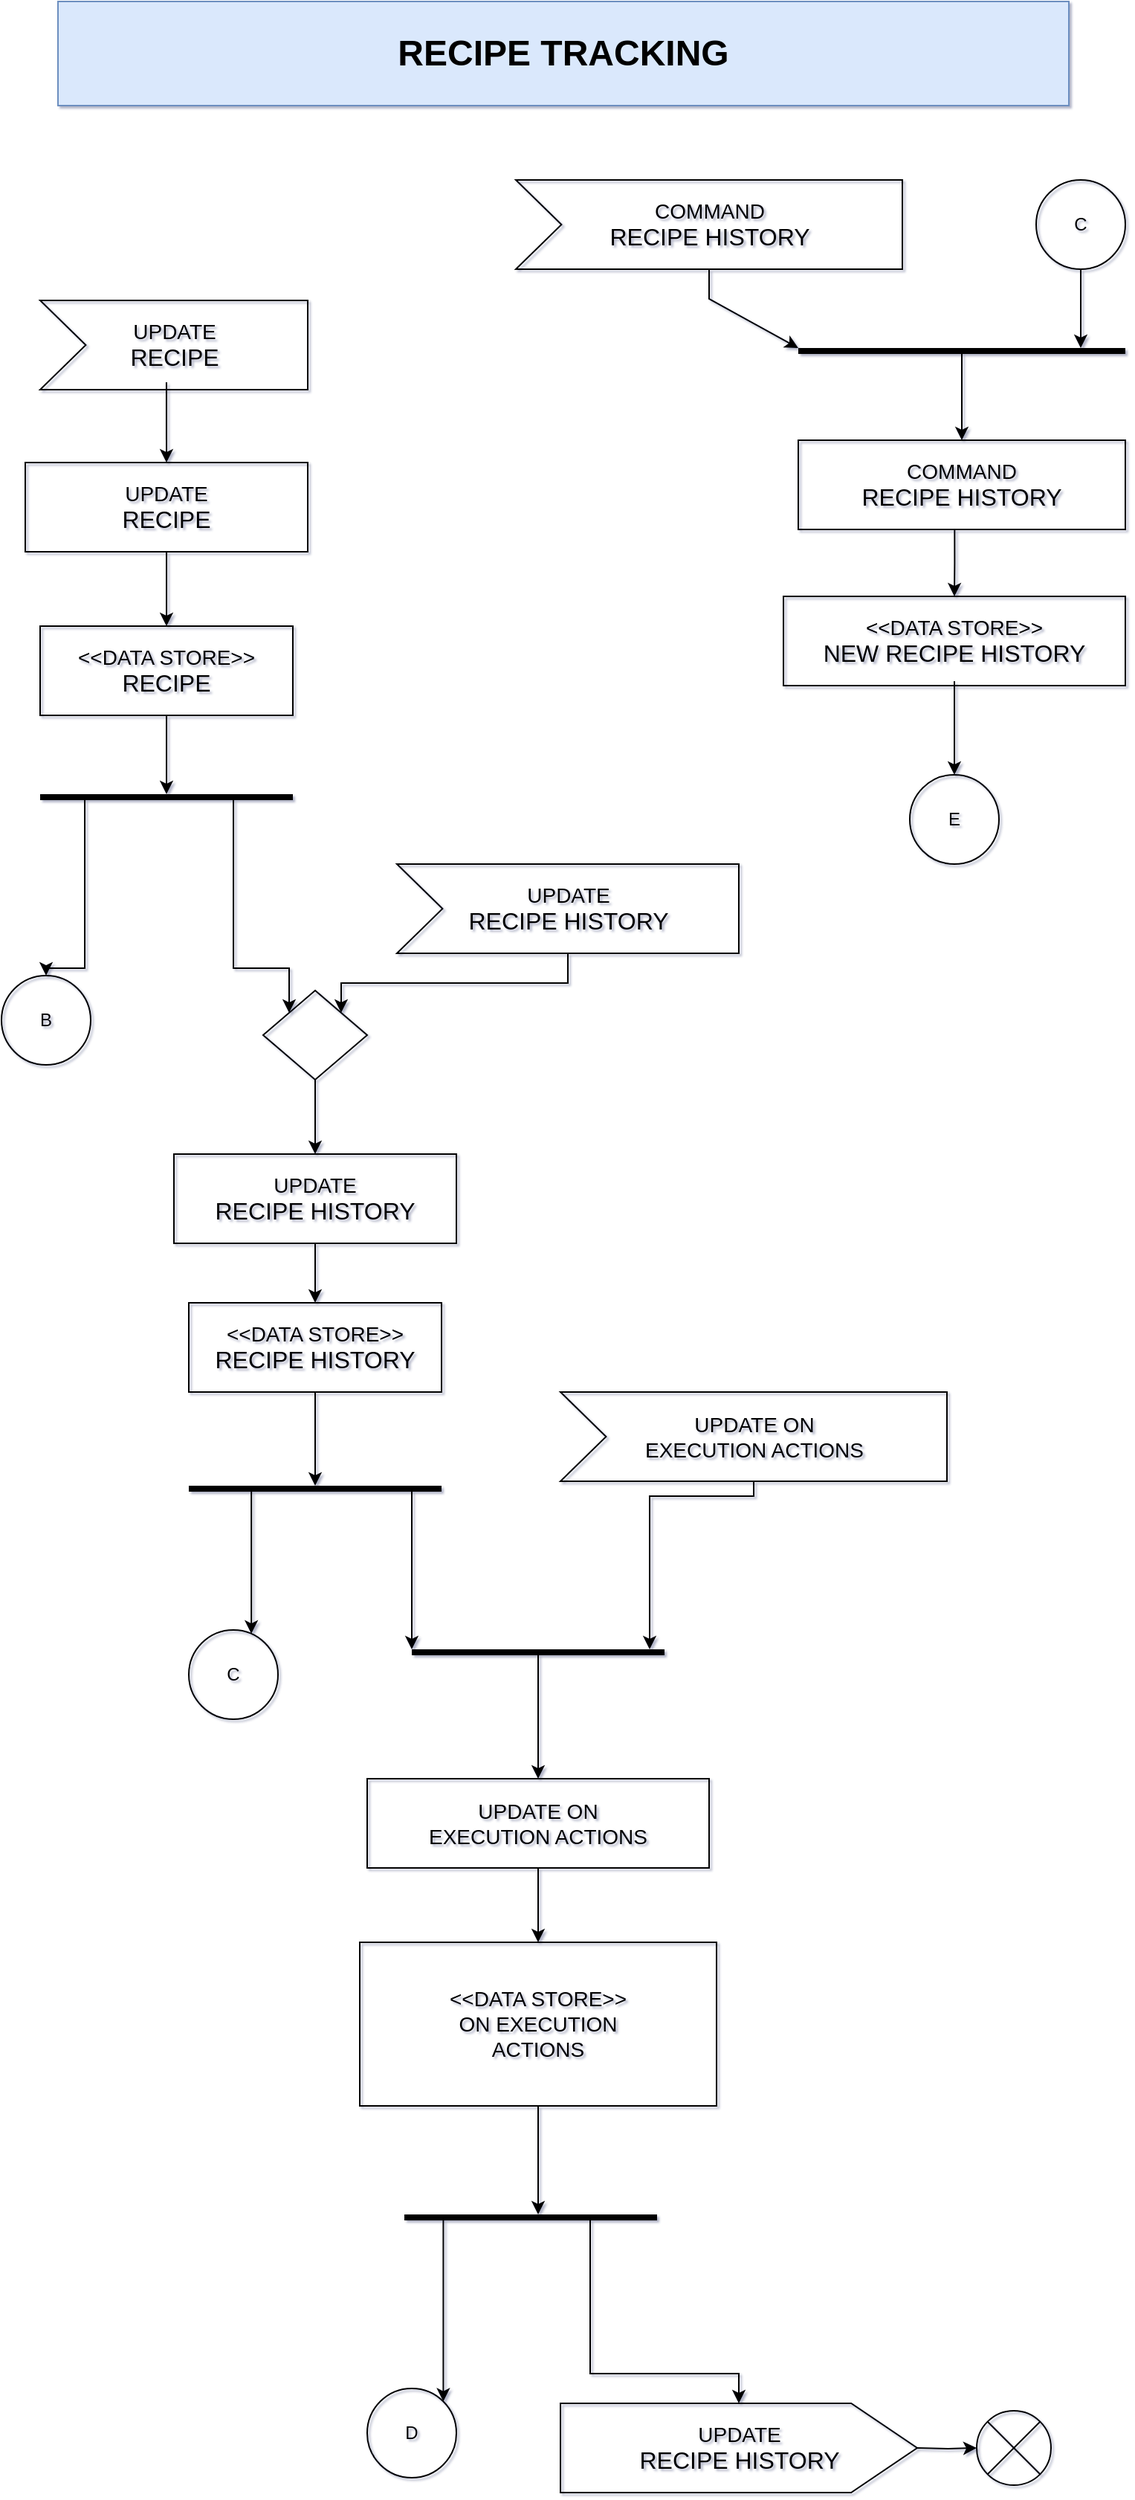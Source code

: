 <mxfile>
    <diagram id="EJc_ZQxOV-EYeJzVw6CA" name="Page-1">
        <mxGraphModel dx="1705" dy="1003" grid="1" gridSize="10" guides="1" tooltips="1" connect="1" arrows="1" fold="1" page="1" pageScale="1" pageWidth="1654" pageHeight="2336" background="#ffffff" math="0" shadow="1" adaptiveColors="auto">
            <root>
                <mxCell id="0"/>
                <mxCell id="1" parent="0"/>
                <mxCell id="2" value="&lt;font style=&quot;font-size: 24px;&quot;&gt;&lt;b&gt;RECIPE TRACKING&lt;/b&gt;&lt;/font&gt;" style="text;html=1;align=center;verticalAlign=middle;whiteSpace=wrap;rounded=0;fillColor=#dae8fc;strokeColor=#6c8ebf;" parent="1" vertex="1">
                    <mxGeometry x="225" y="40" width="680" height="70" as="geometry"/>
                </mxCell>
                <mxCell id="99" value="" style="edgeStyle=orthogonalEdgeStyle;rounded=0;orthogonalLoop=1;jettySize=auto;html=1;fillColor=none;" edge="1" parent="1" source="100">
                    <mxGeometry relative="1" as="geometry">
                        <mxPoint x="398" y="815" as="targetPoint"/>
                    </mxGeometry>
                </mxCell>
                <mxCell id="100" value="" style="rhombus;whiteSpace=wrap;html=1;fillColor=none;rounded=0;" vertex="1" parent="1">
                    <mxGeometry x="363" y="705" width="70" height="60" as="geometry"/>
                </mxCell>
                <mxCell id="101" style="edgeStyle=orthogonalEdgeStyle;rounded=0;orthogonalLoop=1;jettySize=auto;html=1;exitX=0.5;exitY=1;exitDx=0;exitDy=0;" edge="1" parent="1" source="102" target="125">
                    <mxGeometry relative="1" as="geometry">
                        <Array as="points">
                            <mxPoint x="293" y="540"/>
                            <mxPoint x="293" y="540"/>
                        </Array>
                    </mxGeometry>
                </mxCell>
                <mxCell id="102" value="&lt;span style=&quot;font-size: 14px; text-wrap-mode: nowrap;&quot;&gt;&amp;lt;&amp;lt;DATA STORE&amp;gt;&amp;gt;&lt;/span&gt;&lt;br&gt;&lt;div style=&quot;text-wrap-mode: nowrap;&quot;&gt;&lt;font size=&quot;3&quot;&gt;RECIPE&lt;/font&gt;&lt;/div&gt;" style="rounded=0;whiteSpace=wrap;html=1;fillColor=none;" vertex="1" parent="1">
                    <mxGeometry x="213" y="460" width="170" height="60" as="geometry"/>
                </mxCell>
                <mxCell id="103" style="edgeStyle=orthogonalEdgeStyle;rounded=0;orthogonalLoop=1;jettySize=auto;html=1;exitX=0.5;exitY=1;exitDx=0;exitDy=0;" edge="1" parent="1" source="104" target="128">
                    <mxGeometry relative="1" as="geometry">
                        <Array as="points">
                            <mxPoint x="398" y="995"/>
                            <mxPoint x="398" y="995"/>
                        </Array>
                    </mxGeometry>
                </mxCell>
                <mxCell id="104" value="&lt;span style=&quot;font-size: 14px; text-wrap-mode: nowrap;&quot;&gt;&amp;lt;&amp;lt;DATA STORE&amp;gt;&amp;gt;&lt;/span&gt;&lt;br&gt;&lt;div style=&quot;text-wrap-mode: nowrap;&quot;&gt;&lt;font size=&quot;3&quot;&gt;RECIPE HISTORY&lt;/font&gt;&lt;/div&gt;" style="rounded=0;whiteSpace=wrap;html=1;fillColor=none;" vertex="1" parent="1">
                    <mxGeometry x="313" y="915" width="170" height="60" as="geometry"/>
                </mxCell>
                <mxCell id="105" value="" style="edgeStyle=orthogonalEdgeStyle;rounded=0;orthogonalLoop=1;jettySize=auto;html=1;fillColor=none;exitX=0.5;exitY=0.95;exitDx=0;exitDy=0;exitPerimeter=0;" edge="1" parent="1" source="106" target="118">
                    <mxGeometry relative="1" as="geometry"/>
                </mxCell>
                <mxCell id="106" value="&lt;span style=&quot;font-size: 14px; text-wrap-mode: nowrap;&quot;&gt;&amp;lt;&amp;lt;DATA STORE&amp;gt;&amp;gt;&lt;/span&gt;&lt;br style=&quot;text-wrap-mode: nowrap;&quot;&gt;&lt;div style=&quot;text-wrap-mode: nowrap;&quot;&gt;&lt;font size=&quot;3&quot;&gt;NEW RECIPE HISTORY&lt;/font&gt;&lt;/div&gt;" style="rounded=0;whiteSpace=wrap;html=1;fillColor=none;" vertex="1" parent="1">
                    <mxGeometry x="713" y="440" width="230" height="60" as="geometry"/>
                </mxCell>
                <mxCell id="107" value="" style="edgeStyle=orthogonalEdgeStyle;rounded=0;orthogonalLoop=1;jettySize=auto;html=1;" edge="1" parent="1" source="108" target="133">
                    <mxGeometry relative="1" as="geometry">
                        <Array as="points">
                            <mxPoint x="543" y="1485"/>
                            <mxPoint x="543" y="1485"/>
                        </Array>
                    </mxGeometry>
                </mxCell>
                <mxCell id="108" value="&lt;div&gt;&lt;font style=&quot;text-wrap-mode: nowrap; font-size: 14px;&quot;&gt;&amp;lt;&amp;lt;DATA STORE&amp;gt;&amp;gt;&lt;/font&gt;&lt;/div&gt;&lt;font style=&quot;text-wrap-mode: nowrap; font-size: 14px;&quot;&gt;ON&amp;nbsp;&lt;/font&gt;&lt;span style=&quot;font-size: 14px; text-wrap-mode: nowrap; background-color: transparent; color: light-dark(rgb(0, 0, 0), rgb(255, 255, 255));&quot;&gt;EXECUTION&lt;/span&gt;&lt;div style=&quot;text-wrap-mode: nowrap;&quot;&gt;&lt;span style=&quot;font-size: 14px; background-color: transparent; color: light-dark(rgb(0, 0, 0), rgb(255, 255, 255));&quot;&gt;ACTIONS&lt;/span&gt;&lt;/div&gt;" style="rounded=0;whiteSpace=wrap;html=1;fillColor=none;" vertex="1" parent="1">
                    <mxGeometry x="428" y="1345" width="240" height="110" as="geometry"/>
                </mxCell>
                <mxCell id="109" value="" style="edgeStyle=orthogonalEdgeStyle;rounded=0;orthogonalLoop=1;jettySize=auto;html=1;fillColor=none;" edge="1" parent="1" source="110" target="102">
                    <mxGeometry relative="1" as="geometry"/>
                </mxCell>
                <mxCell id="110" value="&lt;font style=&quot;text-wrap-mode: nowrap; font-size: 14px;&quot;&gt;UPDATE&lt;/font&gt;&lt;div style=&quot;text-wrap-mode: nowrap;&quot;&gt;&lt;font size=&quot;3&quot;&gt;RECIPE&lt;/font&gt;&lt;/div&gt;" style="rounded=0;whiteSpace=wrap;html=1;fillColor=none;" vertex="1" parent="1">
                    <mxGeometry x="203" y="350" width="190" height="60" as="geometry"/>
                </mxCell>
                <mxCell id="111" value="" style="edgeStyle=orthogonalEdgeStyle;rounded=0;orthogonalLoop=1;jettySize=auto;html=1;fillColor=none;" edge="1" parent="1" source="112" target="104">
                    <mxGeometry relative="1" as="geometry"/>
                </mxCell>
                <mxCell id="112" value="&lt;font style=&quot;text-wrap-mode: nowrap; font-size: 14px;&quot;&gt;UPDATE&lt;/font&gt;&lt;div style=&quot;text-wrap-mode: nowrap;&quot;&gt;&lt;font size=&quot;3&quot;&gt;RECIPE HISTORY&lt;/font&gt;&lt;/div&gt;" style="rounded=0;whiteSpace=wrap;html=1;fillColor=none;" vertex="1" parent="1">
                    <mxGeometry x="303" y="815" width="190" height="60" as="geometry"/>
                </mxCell>
                <mxCell id="113" value="" style="edgeStyle=orthogonalEdgeStyle;rounded=0;orthogonalLoop=1;jettySize=auto;html=1;exitX=0.478;exitY=1;exitDx=0;exitDy=0;exitPerimeter=0;fillColor=none;" edge="1" parent="1" source="114" target="106">
                    <mxGeometry relative="1" as="geometry"/>
                </mxCell>
                <mxCell id="114" value="&lt;span style=&quot;text-wrap-mode: nowrap; font-size: 14px;&quot;&gt;COMMAND&lt;/span&gt;&lt;br style=&quot;text-wrap-mode: nowrap;&quot;&gt;&lt;div style=&quot;text-wrap-mode: nowrap;&quot;&gt;&lt;font size=&quot;3&quot;&gt;RECIPE HISTORY&lt;/font&gt;&lt;/div&gt;" style="rounded=0;whiteSpace=wrap;html=1;fillColor=none;" vertex="1" parent="1">
                    <mxGeometry x="723" y="335" width="220" height="60" as="geometry"/>
                </mxCell>
                <mxCell id="115" value="" style="edgeStyle=orthogonalEdgeStyle;rounded=0;orthogonalLoop=1;jettySize=auto;html=1;fillColor=none;" edge="1" parent="1" source="116">
                    <mxGeometry relative="1" as="geometry">
                        <mxPoint x="548" y="1345" as="targetPoint"/>
                    </mxGeometry>
                </mxCell>
                <mxCell id="116" value="&lt;font style=&quot;text-wrap-mode: nowrap; font-size: 14px;&quot;&gt;UPDATE ON&lt;/font&gt;&lt;div style=&quot;text-wrap-mode: nowrap;&quot;&gt;&lt;font style=&quot;font-size: 14px;&quot;&gt;EXECUTION ACTIONS&lt;/font&gt;&lt;/div&gt;" style="rounded=0;whiteSpace=wrap;html=1;fillColor=none;" vertex="1" parent="1">
                    <mxGeometry x="433" y="1235" width="230" height="60" as="geometry"/>
                </mxCell>
                <mxCell id="117" value="B" style="ellipse;whiteSpace=wrap;html=1;aspect=fixed;fillColor=none;rounded=0;" vertex="1" parent="1">
                    <mxGeometry x="187" y="695" width="60" height="60" as="geometry"/>
                </mxCell>
                <mxCell id="118" value="E" style="ellipse;whiteSpace=wrap;html=1;aspect=fixed;fillColor=none;rounded=0;" vertex="1" parent="1">
                    <mxGeometry x="798" y="560" width="60" height="60" as="geometry"/>
                </mxCell>
                <mxCell id="119" value="C" style="ellipse;whiteSpace=wrap;html=1;aspect=fixed;fillColor=none;rounded=0;" vertex="1" parent="1">
                    <mxGeometry x="313" y="1135" width="60" height="60" as="geometry"/>
                </mxCell>
                <mxCell id="120" style="edgeStyle=orthogonalEdgeStyle;rounded=0;orthogonalLoop=1;jettySize=auto;html=1;exitX=0.5;exitY=1;exitDx=0;exitDy=0;" edge="1" parent="1" source="121" target="135">
                    <mxGeometry relative="1" as="geometry">
                        <Array as="points">
                            <mxPoint x="893" y="240"/>
                            <mxPoint x="893" y="240"/>
                        </Array>
                    </mxGeometry>
                </mxCell>
                <mxCell id="121" value="C" style="ellipse;whiteSpace=wrap;html=1;aspect=fixed;fillColor=none;rounded=0;" vertex="1" parent="1">
                    <mxGeometry x="883" y="160" width="60" height="60" as="geometry"/>
                </mxCell>
                <mxCell id="122" value="D" style="ellipse;whiteSpace=wrap;html=1;aspect=fixed;fillColor=none;rounded=0;" vertex="1" parent="1">
                    <mxGeometry x="433" y="1645" width="60" height="60" as="geometry"/>
                </mxCell>
                <mxCell id="123" value="" style="edgeStyle=orthogonalEdgeStyle;rounded=0;orthogonalLoop=1;jettySize=auto;html=1;entryX=0;entryY=0;entryDx=0;entryDy=0;" edge="1" parent="1" source="125" target="100">
                    <mxGeometry relative="1" as="geometry">
                        <Array as="points">
                            <mxPoint x="343" y="690"/>
                            <mxPoint x="381" y="690"/>
                        </Array>
                    </mxGeometry>
                </mxCell>
                <mxCell id="124" value="" style="edgeStyle=orthogonalEdgeStyle;rounded=0;orthogonalLoop=1;jettySize=auto;html=1;" edge="1" parent="1" source="125" target="117">
                    <mxGeometry relative="1" as="geometry">
                        <Array as="points">
                            <mxPoint x="243" y="690"/>
                            <mxPoint x="217" y="690"/>
                        </Array>
                    </mxGeometry>
                </mxCell>
                <mxCell id="125" value="" style="line;strokeWidth=4;html=1;perimeter=backbonePerimeter;points=[];outlineConnect=0;fillColor=none;rounded=0;" vertex="1" parent="1">
                    <mxGeometry x="213" y="480" width="170" height="190" as="geometry"/>
                </mxCell>
                <mxCell id="126" value="" style="edgeStyle=orthogonalEdgeStyle;rounded=0;orthogonalLoop=1;jettySize=auto;html=1;" edge="1" parent="1" source="128" target="119">
                    <mxGeometry relative="1" as="geometry">
                        <Array as="points">
                            <mxPoint x="363" y="1160"/>
                            <mxPoint x="373" y="1160"/>
                        </Array>
                    </mxGeometry>
                </mxCell>
                <mxCell id="127" value="" style="edgeStyle=orthogonalEdgeStyle;rounded=0;orthogonalLoop=1;jettySize=auto;html=1;" edge="1" parent="1" source="128" target="130">
                    <mxGeometry relative="1" as="geometry">
                        <Array as="points">
                            <mxPoint x="463" y="1085"/>
                            <mxPoint x="463" y="1085"/>
                        </Array>
                    </mxGeometry>
                </mxCell>
                <mxCell id="128" value="" style="line;strokeWidth=4;html=1;perimeter=backbonePerimeter;points=[];outlineConnect=0;fillColor=none;rounded=0;" vertex="1" parent="1">
                    <mxGeometry x="313" y="945" width="170" height="190" as="geometry"/>
                </mxCell>
                <mxCell id="129" value="" style="edgeStyle=orthogonalEdgeStyle;rounded=0;orthogonalLoop=1;jettySize=auto;html=1;" edge="1" parent="1" source="130" target="116">
                    <mxGeometry relative="1" as="geometry">
                        <Array as="points">
                            <mxPoint x="548" y="1195"/>
                            <mxPoint x="548" y="1195"/>
                        </Array>
                    </mxGeometry>
                </mxCell>
                <mxCell id="130" value="" style="line;strokeWidth=4;html=1;perimeter=backbonePerimeter;points=[];outlineConnect=0;fillColor=none;rounded=0;" vertex="1" parent="1">
                    <mxGeometry x="463" y="1055" width="170" height="190" as="geometry"/>
                </mxCell>
                <mxCell id="131" value="" style="edgeStyle=orthogonalEdgeStyle;rounded=0;orthogonalLoop=1;jettySize=auto;html=1;" edge="1" parent="1" source="133">
                    <mxGeometry relative="1" as="geometry">
                        <mxPoint x="683" y="1655" as="targetPoint"/>
                        <Array as="points">
                            <mxPoint x="583" y="1635"/>
                            <mxPoint x="683" y="1635"/>
                        </Array>
                    </mxGeometry>
                </mxCell>
                <mxCell id="132" value="" style="edgeStyle=orthogonalEdgeStyle;rounded=0;orthogonalLoop=1;jettySize=auto;html=1;entryX=1;entryY=0;entryDx=0;entryDy=0;" edge="1" parent="1" source="133" target="122">
                    <mxGeometry relative="1" as="geometry">
                        <Array as="points">
                            <mxPoint x="513" y="1625"/>
                            <mxPoint x="513" y="1625"/>
                        </Array>
                    </mxGeometry>
                </mxCell>
                <mxCell id="133" value="" style="line;strokeWidth=4;html=1;perimeter=backbonePerimeter;points=[];outlineConnect=0;fillColor=none;rounded=0;" vertex="1" parent="1">
                    <mxGeometry x="458" y="1435" width="170" height="190" as="geometry"/>
                </mxCell>
                <mxCell id="134" value="" style="edgeStyle=orthogonalEdgeStyle;rounded=0;orthogonalLoop=1;jettySize=auto;html=1;" edge="1" parent="1" source="135" target="114">
                    <mxGeometry relative="1" as="geometry">
                        <Array as="points">
                            <mxPoint x="833" y="300"/>
                            <mxPoint x="833" y="300"/>
                        </Array>
                    </mxGeometry>
                </mxCell>
                <mxCell id="135" value="" style="line;strokeWidth=4;html=1;perimeter=backbonePerimeter;points=[];outlineConnect=0;fillColor=none;rounded=0;" vertex="1" parent="1">
                    <mxGeometry x="723" y="180" width="220" height="190" as="geometry"/>
                </mxCell>
                <mxCell id="136" value="" style="shape=sumEllipse;perimeter=ellipsePerimeter;whiteSpace=wrap;html=1;backgroundOutline=1;fillColor=none;rounded=0;" vertex="1" parent="1">
                    <mxGeometry x="843" y="1660" width="50" height="50" as="geometry"/>
                </mxCell>
                <mxCell id="137" value="" style="edgeStyle=orthogonalEdgeStyle;rounded=0;orthogonalLoop=1;jettySize=auto;html=1;" edge="1" parent="1" target="136">
                    <mxGeometry relative="1" as="geometry">
                        <mxPoint x="803" y="1685" as="sourcePoint"/>
                    </mxGeometry>
                </mxCell>
                <mxCell id="138" style="edgeStyle=orthogonalEdgeStyle;rounded=0;orthogonalLoop=1;jettySize=auto;html=1;exitX=0;exitY=0;exitDx=130;exitDy=60.0;exitPerimeter=0;" edge="1" parent="1" source="139" target="130">
                    <mxGeometry relative="1" as="geometry">
                        <Array as="points">
                            <mxPoint x="693" y="1045"/>
                            <mxPoint x="623" y="1045"/>
                        </Array>
                    </mxGeometry>
                </mxCell>
                <mxCell id="139" value="&lt;font style=&quot;font-size: 14px;&quot;&gt;UPDATE ON&lt;/font&gt;&lt;div&gt;&lt;font style=&quot;font-size: 14px;&quot;&gt;EXECUTION ACTIONS&lt;/font&gt;&lt;/div&gt;" style="html=1;shadow=0;dashed=0;align=center;verticalAlign=middle;shape=mxgraph.arrows2.arrow;dy=0;dx=0;notch=30.71;fillColor=none;rounded=0;" vertex="1" parent="1">
                    <mxGeometry x="563" y="975" width="260" height="60" as="geometry"/>
                </mxCell>
                <mxCell id="140" style="edgeStyle=orthogonalEdgeStyle;rounded=0;orthogonalLoop=1;jettySize=auto;html=1;entryX=1;entryY=0;entryDx=0;entryDy=0;" edge="1" parent="1" source="141" target="100">
                    <mxGeometry relative="1" as="geometry">
                        <Array as="points">
                            <mxPoint x="568" y="700"/>
                            <mxPoint x="416" y="700"/>
                        </Array>
                    </mxGeometry>
                </mxCell>
                <mxCell id="141" value="&lt;font style=&quot;font-size: 14px;&quot;&gt;UPDATE&lt;/font&gt;&lt;div&gt;&lt;font size=&quot;3&quot;&gt;RECIPE HISTORY&lt;/font&gt;&lt;/div&gt;" style="html=1;shadow=0;dashed=0;align=center;verticalAlign=middle;shape=mxgraph.arrows2.arrow;dy=0;dx=0;notch=30.71;fillColor=none;rounded=0;" vertex="1" parent="1">
                    <mxGeometry x="453" y="620" width="230" height="60" as="geometry"/>
                </mxCell>
                <mxCell id="142" style="edgeStyle=orthogonalEdgeStyle;rounded=0;orthogonalLoop=1;jettySize=auto;html=1;entryX=0.5;entryY=0;entryDx=0;entryDy=0;exitX=0.472;exitY=0.917;exitDx=0;exitDy=0;exitPerimeter=0;" edge="1" parent="1" source="143" target="110">
                    <mxGeometry relative="1" as="geometry">
                        <mxPoint x="293" y="305" as="sourcePoint"/>
                    </mxGeometry>
                </mxCell>
                <mxCell id="143" value="&lt;font style=&quot;font-size: 14px;&quot;&gt;UPDATE&lt;/font&gt;&lt;div&gt;&lt;font size=&quot;3&quot;&gt;RECIPE&lt;/font&gt;&lt;/div&gt;" style="html=1;shadow=0;dashed=0;align=center;verticalAlign=middle;shape=mxgraph.arrows2.arrow;dy=0;dx=0;notch=30.71;fillColor=none;rounded=0;" vertex="1" parent="1">
                    <mxGeometry x="213" y="241" width="180" height="60" as="geometry"/>
                </mxCell>
                <mxCell id="144" style="edgeStyle=orthogonalEdgeStyle;rounded=0;orthogonalLoop=1;jettySize=auto;html=1;exitX=0;exitY=0;exitDx=130;exitDy=60.0;exitPerimeter=0;" edge="1" parent="1" source="145" target="135">
                    <mxGeometry relative="1" as="geometry">
                        <Array as="points">
                            <mxPoint x="663" y="240"/>
                        </Array>
                    </mxGeometry>
                </mxCell>
                <mxCell id="145" value="&lt;span style=&quot;font-size: 14px;&quot;&gt;COMMAND&lt;/span&gt;&lt;br&gt;&lt;div&gt;&lt;font size=&quot;3&quot;&gt;RECIPE HISTORY&lt;/font&gt;&lt;/div&gt;" style="html=1;shadow=0;dashed=0;align=center;verticalAlign=middle;shape=mxgraph.arrows2.arrow;dy=0;dx=0;notch=30.71;fillColor=none;rounded=0;" vertex="1" parent="1">
                    <mxGeometry x="533" y="160" width="260" height="60" as="geometry"/>
                </mxCell>
                <mxCell id="146" value="&lt;font style=&quot;font-size: 14px;&quot;&gt;UPDATE&lt;/font&gt;&lt;div&gt;&lt;font size=&quot;3&quot;&gt;RECIPE HISTORY&lt;/font&gt;&lt;/div&gt;" style="html=1;shadow=0;dashed=0;align=center;verticalAlign=middle;shape=mxgraph.arrows2.arrow;dy=0;dx=44.43;notch=0;fillColor=none;rounded=0;" vertex="1" parent="1">
                    <mxGeometry x="563" y="1655" width="240" height="60" as="geometry"/>
                </mxCell>
            </root>
        </mxGraphModel>
    </diagram>
    <diagram id="WqeF74VfAlt6YAIXPpJA" name="Page-2">
        <mxGraphModel dx="1176" dy="692" grid="1" gridSize="10" guides="1" tooltips="1" connect="1" arrows="1" fold="1" page="1" pageScale="1" pageWidth="1654" pageHeight="2336" math="0" shadow="0">
            <root>
                <mxCell id="0"/>
                <mxCell id="1" parent="0"/>
                <mxCell id="5LUOxO8Yqhr75Qo2ohzF-1" value="&lt;font style=&quot;font-size: 24px;&quot;&gt;&lt;b&gt;RECIPE TRACKING&lt;/b&gt;&lt;/font&gt;" style="text;html=1;align=center;verticalAlign=middle;whiteSpace=wrap;rounded=0;fillColor=#dae8fc;strokeColor=#6c8ebf;" vertex="1" parent="1">
                    <mxGeometry x="487" y="50" width="680" height="70" as="geometry"/>
                </mxCell>
                <mxCell id="UsvZzRasxax40uqtQAqn-1" value="" style="ellipse;fillColor=strokeColor;html=1;" vertex="1" parent="1">
                    <mxGeometry x="612" y="200" width="30" height="30" as="geometry"/>
                </mxCell>
                <mxCell id="UsvZzRasxax40uqtQAqn-2" value="" style="html=1;verticalAlign=bottom;labelBackgroundColor=none;endArrow=block;endFill=1;endSize=6;align=left;exitX=0.5;exitY=1;exitDx=0;exitDy=0;entryX=0.5;entryY=0;entryDx=0;entryDy=0;" edge="1" parent="1" source="UsvZzRasxax40uqtQAqn-1">
                    <mxGeometry x="-1" relative="1" as="geometry">
                        <mxPoint x="632" y="-130" as="sourcePoint"/>
                        <mxPoint x="627" y="270" as="targetPoint"/>
                    </mxGeometry>
                </mxCell>
                <mxCell id="4X0zjWEexEtLYLQdlOIt-1" value="&lt;span style=&quot;text-wrap-mode: nowrap; font-size: 14px;&quot;&gt;Command&lt;/span&gt;&lt;br style=&quot;text-wrap-mode: nowrap;&quot;&gt;&lt;div style=&quot;text-wrap-mode: nowrap;&quot;&gt;&lt;font size=&quot;3&quot;&gt;Get Recipe by user&lt;/font&gt;&lt;/div&gt;" style="rounded=1;whiteSpace=wrap;html=1;fillColor=#f8cecc;strokeColor=#b85450;" vertex="1" parent="1">
                    <mxGeometry x="517" y="270" width="220" height="60" as="geometry"/>
                </mxCell>
                <mxCell id="L7ZG_LAuSVnrmDlZ3mBA-1" value="&amp;lt;&amp;lt;data store&amp;gt;&amp;gt;&lt;br&gt;&lt;br&gt;Recipe:text" style="html=1;align=center;verticalAlign=middle;dashed=0;whiteSpace=wrap;fillColor=#fff2cc;strokeColor=#d6b656;" vertex="1" parent="1">
                    <mxGeometry x="560" y="380" width="135" height="60" as="geometry"/>
                </mxCell>
                <mxCell id="L7ZG_LAuSVnrmDlZ3mBA-2" value="" style="html=1;verticalAlign=bottom;labelBackgroundColor=none;endArrow=block;endFill=1;endSize=6;align=left;exitX=0.5;exitY=1;exitDx=0;exitDy=0;entryX=0.5;entryY=0;entryDx=0;entryDy=0;" edge="1" parent="1" source="4X0zjWEexEtLYLQdlOIt-1" target="L7ZG_LAuSVnrmDlZ3mBA-1">
                    <mxGeometry x="-1" relative="1" as="geometry">
                        <mxPoint x="590" y="340" as="sourcePoint"/>
                        <mxPoint x="590" y="370" as="targetPoint"/>
                    </mxGeometry>
                </mxCell>
                <mxCell id="L7ZG_LAuSVnrmDlZ3mBA-3" value="" style="html=1;points=[];perimeter=orthogonalPerimeter;rotation=90;fillColor=#000000;" vertex="1" parent="1">
                    <mxGeometry x="625" y="440" width="5" height="170" as="geometry"/>
                </mxCell>
                <mxCell id="Th52JmxbzkE61dXZPVAA-3" value="" style="html=1;verticalAlign=bottom;labelBackgroundColor=none;endArrow=block;endFill=1;endSize=6;align=left;exitX=0.5;exitY=1;exitDx=0;exitDy=0;" edge="1" parent="1" source="L7ZG_LAuSVnrmDlZ3mBA-1">
                    <mxGeometry x="-1" relative="1" as="geometry">
                        <mxPoint x="642" y="450" as="sourcePoint"/>
                        <mxPoint x="628" y="520" as="targetPoint"/>
                    </mxGeometry>
                </mxCell>
                <mxCell id="4wIWuwl03y7yujNK29dD-1" value="" style="edgeStyle=orthogonalEdgeStyle;rounded=0;orthogonalLoop=1;jettySize=auto;html=1;exitX=1.302;exitY=0.855;exitDx=0;exitDy=0;exitPerimeter=0;entryX=1.003;entryY=0.442;entryDx=0;entryDy=0;entryPerimeter=0;" edge="1" parent="1" source="L7ZG_LAuSVnrmDlZ3mBA-3" target="I4lPiZadAsvZpwIe8SXw-1">
                    <mxGeometry relative="1" as="geometry">
                        <Array as="points">
                            <mxPoint x="567" y="657"/>
                            <mxPoint x="510" y="657"/>
                        </Array>
                        <mxPoint x="566" y="550" as="sourcePoint"/>
                        <mxPoint x="520" y="664" as="targetPoint"/>
                    </mxGeometry>
                </mxCell>
                <mxCell id="I4lPiZadAsvZpwIe8SXw-1" value="B" style="ellipse;whiteSpace=wrap;html=1;aspect=fixed;fillColor=#ffe6cc;rounded=0;strokeColor=#d79b00;" vertex="1" parent="1">
                    <mxGeometry x="450" y="630" width="60" height="60" as="geometry"/>
                </mxCell>
                <mxCell id="rwbl7KxP4CWPdGbK-Yaz-1" value="" style="rhombus;whiteSpace=wrap;html=1;fillColor=#f8cecc;rounded=0;strokeColor=#b85450;" vertex="1" parent="1">
                    <mxGeometry x="760" y="630" width="70" height="60" as="geometry"/>
                </mxCell>
                <mxCell id="sYYpWAX7rY2kHyuxgI6e-1" value="" style="edgeStyle=orthogonalEdgeStyle;rounded=0;orthogonalLoop=1;jettySize=auto;html=1;entryX=0;entryY=0;entryDx=0;entryDy=0;" edge="1" parent="1" target="rwbl7KxP4CWPdGbK-Yaz-1">
                    <mxGeometry relative="1" as="geometry">
                        <Array as="points">
                            <mxPoint x="672" y="630"/>
                            <mxPoint x="778" y="630"/>
                        </Array>
                        <mxPoint x="672" y="530" as="sourcePoint"/>
                        <mxPoint x="710" y="674" as="targetPoint"/>
                    </mxGeometry>
                </mxCell>
                <mxCell id="gB9eCKBJBm7TmjvlQ3zs-1" value="&lt;font style=&quot;font-size: 14px;&quot;&gt;Update&lt;/font&gt;&lt;div&gt;&lt;font size=&quot;3&quot;&gt;Recipe history&lt;/font&gt;&lt;/div&gt;" style="html=1;shadow=0;dashed=0;align=center;verticalAlign=middle;shape=mxgraph.arrows2.arrow;dy=0;dx=0;notch=30.71;fillColor=#d5e8d4;rounded=0;strokeColor=#82b366;" vertex="1" parent="1">
                    <mxGeometry x="830" y="550" width="230" height="60" as="geometry"/>
                </mxCell>
                <mxCell id="ecXhwHffzLHFob8Il6vv-1" style="edgeStyle=orthogonalEdgeStyle;rounded=0;orthogonalLoop=1;jettySize=auto;html=1;entryX=1;entryY=0;entryDx=0;entryDy=0;exitX=0;exitY=0;exitDx=115;exitDy=60;exitPerimeter=0;" edge="1" parent="1" source="gB9eCKBJBm7TmjvlQ3zs-1" target="rwbl7KxP4CWPdGbK-Yaz-1">
                    <mxGeometry relative="1" as="geometry">
                        <Array as="points">
                            <mxPoint x="945" y="630"/>
                            <mxPoint x="813" y="630"/>
                            <mxPoint x="813" y="645"/>
                        </Array>
                        <mxPoint x="932" y="650" as="sourcePoint"/>
                        <mxPoint x="780" y="690" as="targetPoint"/>
                    </mxGeometry>
                </mxCell>
                <mxCell id="gfwHRwG1T6jOgHyEGnTI-1" value="&lt;font style=&quot;text-wrap-mode: nowrap; font-size: 14px;&quot;&gt;Update&lt;/font&gt;&lt;div style=&quot;text-wrap-mode: nowrap;&quot;&gt;&lt;span style=&quot;font-size: 14px;&quot;&gt;Step &amp;amp; Execution Actions&lt;/span&gt;&lt;/div&gt;" style="rounded=0;whiteSpace=wrap;html=1;fillColor=#fff2cc;strokeColor=#d6b656;" vertex="1" parent="1">
                    <mxGeometry x="840" y="1148" width="230" height="60" as="geometry"/>
                </mxCell>
                <mxCell id="gfwHRwG1T6jOgHyEGnTI-2" value="C" style="ellipse;whiteSpace=wrap;html=1;aspect=fixed;fillColor=#ffe6cc;rounded=0;strokeColor=#d79b00;" vertex="1" parent="1">
                    <mxGeometry x="480" y="1048" width="60" height="60" as="geometry"/>
                </mxCell>
                <mxCell id="gfwHRwG1T6jOgHyEGnTI-3" value="" style="edgeStyle=orthogonalEdgeStyle;rounded=0;orthogonalLoop=1;jettySize=auto;html=1;" edge="1" parent="1" source="gfwHRwG1T6jOgHyEGnTI-5" target="gfwHRwG1T6jOgHyEGnTI-2">
                    <mxGeometry relative="1" as="geometry">
                        <Array as="points">
                            <mxPoint x="730" y="1078"/>
                        </Array>
                    </mxGeometry>
                </mxCell>
                <mxCell id="gfwHRwG1T6jOgHyEGnTI-4" value="" style="edgeStyle=orthogonalEdgeStyle;rounded=0;orthogonalLoop=1;jettySize=auto;html=1;" edge="1" parent="1" source="gfwHRwG1T6jOgHyEGnTI-5" target="gfwHRwG1T6jOgHyEGnTI-7">
                    <mxGeometry relative="1" as="geometry">
                        <Array as="points">
                            <mxPoint x="870" y="998"/>
                            <mxPoint x="870" y="998"/>
                        </Array>
                    </mxGeometry>
                </mxCell>
                <mxCell id="gfwHRwG1T6jOgHyEGnTI-5" value="" style="line;strokeWidth=4;html=1;perimeter=backbonePerimeter;points=[];outlineConnect=0;fillColor=none;rounded=0;" vertex="1" parent="1">
                    <mxGeometry x="710" y="823" width="170" height="190" as="geometry"/>
                </mxCell>
                <mxCell id="gfwHRwG1T6jOgHyEGnTI-6" value="" style="edgeStyle=orthogonalEdgeStyle;rounded=0;orthogonalLoop=1;jettySize=auto;html=1;" edge="1" parent="1" source="gfwHRwG1T6jOgHyEGnTI-7" target="gfwHRwG1T6jOgHyEGnTI-1">
                    <mxGeometry relative="1" as="geometry">
                        <Array as="points">
                            <mxPoint x="955" y="1108"/>
                            <mxPoint x="955" y="1108"/>
                        </Array>
                    </mxGeometry>
                </mxCell>
                <mxCell id="gfwHRwG1T6jOgHyEGnTI-7" value="" style="line;strokeWidth=4;html=1;perimeter=backbonePerimeter;points=[];outlineConnect=0;fillColor=none;rounded=0;" vertex="1" parent="1">
                    <mxGeometry x="870" y="968" width="170" height="190" as="geometry"/>
                </mxCell>
                <mxCell id="gfwHRwG1T6jOgHyEGnTI-8" style="edgeStyle=orthogonalEdgeStyle;rounded=0;orthogonalLoop=1;jettySize=auto;html=1;exitX=0;exitY=0;exitDx=130;exitDy=60.0;exitPerimeter=0;" edge="1" parent="1" source="gfwHRwG1T6jOgHyEGnTI-9" target="gfwHRwG1T6jOgHyEGnTI-7">
                    <mxGeometry relative="1" as="geometry">
                        <Array as="points">
                            <mxPoint x="1100" y="958"/>
                            <mxPoint x="1030" y="958"/>
                        </Array>
                    </mxGeometry>
                </mxCell>
                <mxCell id="gfwHRwG1T6jOgHyEGnTI-9" value="&lt;font style=&quot;font-size: 14px;&quot;&gt;Update&lt;/font&gt;&lt;div&gt;&lt;span style=&quot;font-size: 14px;&quot;&gt;Step &amp;amp; Execution Actions&lt;/span&gt;&lt;/div&gt;" style="html=1;shadow=0;dashed=0;align=center;verticalAlign=middle;shape=mxgraph.arrows2.arrow;dy=0;dx=0;notch=30.71;fillColor=#d5e8d4;rounded=0;strokeColor=#82b366;" vertex="1" parent="1">
                    <mxGeometry x="970" y="888" width="260" height="60" as="geometry"/>
                </mxCell>
                <mxCell id="J4qF5Zas8Yte98CYH6ZI-1" value="&lt;font style=&quot;text-wrap-mode: nowrap; font-size: 14px;&quot;&gt;Update&lt;/font&gt;&lt;div style=&quot;text-wrap-mode: nowrap;&quot;&gt;&lt;font size=&quot;3&quot;&gt;Recipe history&lt;/font&gt;&lt;/div&gt;" style="rounded=0;whiteSpace=wrap;html=1;fillColor=#fff2cc;strokeColor=#d6b656;" vertex="1" parent="1">
                    <mxGeometry x="700" y="770" width="190" height="60" as="geometry"/>
                </mxCell>
                <mxCell id="J4qF5Zas8Yte98CYH6ZI-2" value="" style="edgeStyle=orthogonalEdgeStyle;rounded=0;orthogonalLoop=1;jettySize=auto;html=1;exitX=0.5;exitY=1;exitDx=0;exitDy=0;entryX=0.5;entryY=0;entryDx=0;entryDy=0;" edge="1" parent="1" source="rwbl7KxP4CWPdGbK-Yaz-1" target="J4qF5Zas8Yte98CYH6ZI-1">
                    <mxGeometry relative="1" as="geometry">
                        <Array as="points">
                            <mxPoint x="795" y="740"/>
                            <mxPoint x="795" y="740"/>
                        </Array>
                        <mxPoint x="940" y="680" as="sourcePoint"/>
                        <mxPoint x="940" y="787" as="targetPoint"/>
                    </mxGeometry>
                </mxCell>
                <mxCell id="ARYJxS30__drbKi8CYRL-1" style="edgeStyle=orthogonalEdgeStyle;rounded=0;orthogonalLoop=1;jettySize=auto;html=1;exitX=0.5;exitY=1;exitDx=0;exitDy=0;" edge="1" parent="1" target="gfwHRwG1T6jOgHyEGnTI-5">
                    <mxGeometry relative="1" as="geometry">
                        <Array as="points">
                            <mxPoint x="780" y="880"/>
                            <mxPoint x="780" y="880"/>
                        </Array>
                        <mxPoint x="794.7" y="830" as="sourcePoint"/>
                        <mxPoint x="794.7" y="893" as="targetPoint"/>
                    </mxGeometry>
                </mxCell>
                <mxCell id="ARYJxS30__drbKi8CYRL-2" value="&amp;lt;&amp;lt;data store&amp;gt;&amp;gt;&lt;br&gt;&lt;br&gt;step:action" style="html=1;align=center;verticalAlign=middle;dashed=0;whiteSpace=wrap;fillColor=#fff2cc;strokeColor=#d6b656;" vertex="1" parent="1">
                    <mxGeometry x="727.5" y="1360" width="135" height="60" as="geometry"/>
                </mxCell>
                <mxCell id="ARYJxS30__drbKi8CYRL-3" value="" style="html=1;points=[];perimeter=orthogonalPerimeter;fillColor=strokeColor;rotation=90;" vertex="1" parent="1">
                    <mxGeometry x="946.5" y="1144" width="5" height="298" as="geometry"/>
                </mxCell>
                <mxCell id="ARYJxS30__drbKi8CYRL-4" value="&amp;lt;&amp;lt;data store&amp;gt;&amp;gt;&lt;br&gt;&lt;br&gt;RecipeControl:listBool" style="html=1;align=center;verticalAlign=middle;dashed=0;whiteSpace=wrap;fillColor=#fff2cc;strokeColor=#d6b656;" vertex="1" parent="1">
                    <mxGeometry x="951.5" y="1360" width="135" height="60" as="geometry"/>
                </mxCell>
                <mxCell id="ARYJxS30__drbKi8CYRL-7" value="A" style="ellipse;fillColor=#ffe6cc;strokeColor=#d79b00;" vertex="1" parent="1">
                    <mxGeometry x="1180" y="1375" width="30" height="30" as="geometry"/>
                </mxCell>
                <mxCell id="ARYJxS30__drbKi8CYRL-11" style="edgeStyle=none;html=1;entryX=-0.098;entryY=0.479;entryDx=0;entryDy=0;entryPerimeter=0;" edge="1" parent="1" source="gfwHRwG1T6jOgHyEGnTI-1" target="ARYJxS30__drbKi8CYRL-3">
                    <mxGeometry relative="1" as="geometry"/>
                </mxCell>
                <mxCell id="ARYJxS30__drbKi8CYRL-12" value="" style="html=1;verticalAlign=bottom;labelBackgroundColor=none;endArrow=block;endFill=1;endSize=6;align=left;entryX=0.542;entryY=0.042;entryDx=0;entryDy=0;entryPerimeter=0;exitX=0.102;exitY=0.865;exitDx=0;exitDy=0;exitPerimeter=0;" edge="1" parent="1" source="ARYJxS30__drbKi8CYRL-3" target="ARYJxS30__drbKi8CYRL-2">
                    <mxGeometry x="-1" relative="1" as="geometry">
                        <mxPoint x="840" y="1300" as="sourcePoint"/>
                        <mxPoint x="760" y="1360" as="targetPoint"/>
                        <Array as="points">
                            <mxPoint x="840" y="1330"/>
                            <mxPoint x="800" y="1330"/>
                        </Array>
                    </mxGeometry>
                </mxCell>
                <mxCell id="ARYJxS30__drbKi8CYRL-14" value="" style="html=1;verticalAlign=bottom;labelBackgroundColor=none;endArrow=block;endFill=1;endSize=6;align=left;entryX=0.5;entryY=0;entryDx=0;entryDy=0;exitX=0.102;exitY=0.865;exitDx=0;exitDy=0;exitPerimeter=0;" edge="1" parent="1" target="ARYJxS30__drbKi8CYRL-4">
                    <mxGeometry x="-1" relative="1" as="geometry">
                        <mxPoint x="930" y="1290" as="sourcePoint"/>
                        <mxPoint x="891" y="1362" as="targetPoint"/>
                        <Array as="points">
                            <mxPoint x="930" y="1329"/>
                            <mxPoint x="1020" y="1330"/>
                        </Array>
                    </mxGeometry>
                </mxCell>
                <mxCell id="ARYJxS30__drbKi8CYRL-15" value="" style="html=1;verticalAlign=bottom;labelBackgroundColor=none;endArrow=block;endFill=1;endSize=6;align=left;entryX=0.5;entryY=0;entryDx=0;entryDy=0;exitX=0.702;exitY=0.167;exitDx=0;exitDy=0;exitPerimeter=0;" edge="1" parent="1" source="ARYJxS30__drbKi8CYRL-3" target="ARYJxS30__drbKi8CYRL-7">
                    <mxGeometry x="-1" relative="1" as="geometry">
                        <mxPoint x="1180" y="1290" as="sourcePoint"/>
                        <mxPoint x="1269" y="1360" as="targetPoint"/>
                        <Array as="points">
                            <mxPoint x="1048" y="1330"/>
                            <mxPoint x="1195" y="1330"/>
                        </Array>
                    </mxGeometry>
                </mxCell>
                <mxCell id="f603eaDhWcPOf2LhiGAy-9" value="Update&lt;div&gt;execution history&lt;/div&gt;" style="html=1;dashed=0;rounded=1;absoluteArcSize=1;arcSize=20;verticalAlign=middle;align=center;whiteSpace=wrap;fillColor=#f8cecc;strokeColor=#b85450;" vertex="1" parent="1">
                    <mxGeometry x="770" y="1550" width="150" height="60" as="geometry"/>
                </mxCell>
                <mxCell id="f603eaDhWcPOf2LhiGAy-11" value="&amp;lt;&amp;lt;data store&amp;gt;&amp;gt;&lt;br&gt;&lt;br&gt;RecipeControl:listBool" style="html=1;align=center;verticalAlign=middle;dashed=0;whiteSpace=wrap;fillColor=#fff2cc;strokeColor=#d6b656;" vertex="1" parent="1">
                    <mxGeometry x="777" y="1640" width="135" height="60" as="geometry"/>
                </mxCell>
                <mxCell id="ARYJxS30__drbKi8CYRL-29" style="edgeStyle=none;html=1;entryX=0.5;entryY=0;entryDx=0;entryDy=0;" edge="1" parent="1" source="f603eaDhWcPOf2LhiGAy-12" target="f603eaDhWcPOf2LhiGAy-13">
                    <mxGeometry relative="1" as="geometry"/>
                </mxCell>
                <mxCell id="f603eaDhWcPOf2LhiGAy-12" value="Update&amp;nbsp;&lt;div&gt;current step&lt;/div&gt;" style="html=1;dashed=0;rounded=1;absoluteArcSize=1;arcSize=20;verticalAlign=middle;align=center;whiteSpace=wrap;fillColor=#f8cecc;strokeColor=#b85450;" vertex="1" parent="1">
                    <mxGeometry x="771.25" y="1750" width="146.5" height="30" as="geometry"/>
                </mxCell>
                <mxCell id="f603eaDhWcPOf2LhiGAy-13" value="&amp;lt;&amp;lt;data store&amp;gt;&amp;gt;&lt;div&gt;&lt;font color=&quot;#000000&quot;&gt;&lt;br&gt;&lt;/font&gt;step:action&lt;/div&gt;" style="html=1;align=center;verticalAlign=middle;dashed=0;whiteSpace=wrap;fillColor=#fff2cc;strokeColor=#d6b656;" vertex="1" parent="1">
                    <mxGeometry x="776" y="1830" width="135" height="60" as="geometry"/>
                </mxCell>
                <mxCell id="f603eaDhWcPOf2LhiGAy-14" value="" style="rhombus;" vertex="1" parent="1">
                    <mxGeometry x="829.5" y="1930" width="30" height="30" as="geometry"/>
                </mxCell>
                <mxCell id="f603eaDhWcPOf2LhiGAy-15" value="" style="html=1;verticalAlign=bottom;labelBackgroundColor=none;endArrow=block;endFill=1;endSize=6;align=left;exitX=0.5;exitY=1;exitDx=0;exitDy=0;entryX=0.5;entryY=0;entryDx=0;entryDy=0;" edge="1" parent="1" source="f603eaDhWcPOf2LhiGAy-9" target="f603eaDhWcPOf2LhiGAy-11">
                    <mxGeometry x="-1" relative="1" as="geometry">
                        <mxPoint x="854" y="1542" as="sourcePoint"/>
                        <mxPoint x="853.5" y="1580" as="targetPoint"/>
                    </mxGeometry>
                </mxCell>
                <mxCell id="f603eaDhWcPOf2LhiGAy-16" value="" style="html=1;verticalAlign=bottom;labelBackgroundColor=none;endArrow=block;endFill=1;endSize=6;align=left;exitX=0.5;exitY=1;exitDx=0;exitDy=0;entryX=0.5;entryY=0;entryDx=0;entryDy=0;" edge="1" parent="1" source="f603eaDhWcPOf2LhiGAy-11" target="f603eaDhWcPOf2LhiGAy-12">
                    <mxGeometry x="-1" relative="1" as="geometry">
                        <mxPoint x="853.5" y="1620" as="sourcePoint"/>
                        <mxPoint x="853.5" y="1640" as="targetPoint"/>
                    </mxGeometry>
                </mxCell>
                <mxCell id="f603eaDhWcPOf2LhiGAy-18" value="" style="html=1;verticalAlign=bottom;labelBackgroundColor=none;endArrow=block;endFill=1;endSize=6;align=left;exitX=0.5;exitY=1;exitDx=0;exitDy=0;entryX=0.5;entryY=0;entryDx=0;entryDy=0;" edge="1" parent="1" source="f603eaDhWcPOf2LhiGAy-13" target="f603eaDhWcPOf2LhiGAy-14">
                    <mxGeometry x="-1" relative="1" as="geometry">
                        <mxPoint x="853.5" y="1790" as="sourcePoint"/>
                        <mxPoint x="853.5" y="1810" as="targetPoint"/>
                    </mxGeometry>
                </mxCell>
                <mxCell id="f603eaDhWcPOf2LhiGAy-19" value="" style="ellipse;html=1;shape=endState;fillColor=strokeColor;" vertex="1" parent="1">
                    <mxGeometry x="704" y="2025" width="30" height="30" as="geometry"/>
                </mxCell>
                <mxCell id="f603eaDhWcPOf2LhiGAy-20" value="" style="shape=sumEllipse;perimeter=ellipsePerimeter;html=1;backgroundOutline=1;" vertex="1" parent="1">
                    <mxGeometry x="1127" y="2025" width="30" height="30" as="geometry"/>
                </mxCell>
                <mxCell id="f603eaDhWcPOf2LhiGAy-21" value="" style="html=1;verticalAlign=bottom;labelBackgroundColor=none;endArrow=block;endFill=1;endSize=6;align=left;exitX=0;exitY=1;exitDx=0;exitDy=0;entryX=1;entryY=0;entryDx=0;entryDy=0;" edge="1" parent="1" source="f603eaDhWcPOf2LhiGAy-14" target="f603eaDhWcPOf2LhiGAy-19">
                    <mxGeometry x="-1" relative="1" as="geometry">
                        <mxPoint x="853.5" y="1870" as="sourcePoint"/>
                        <mxPoint x="853.5" y="1900" as="targetPoint"/>
                    </mxGeometry>
                </mxCell>
                <mxCell id="f603eaDhWcPOf2LhiGAy-22" value="[true]" style="edgeLabel;html=1;align=center;verticalAlign=middle;resizable=0;points=[];" vertex="1" connectable="0" parent="f603eaDhWcPOf2LhiGAy-21">
                    <mxGeometry x="-0.154" y="-2" relative="1" as="geometry">
                        <mxPoint as="offset"/>
                    </mxGeometry>
                </mxCell>
                <mxCell id="f603eaDhWcPOf2LhiGAy-23" value="" style="html=1;verticalAlign=bottom;labelBackgroundColor=none;endArrow=block;endFill=1;endSize=6;align=left;exitX=1;exitY=1;exitDx=0;exitDy=0;entryX=0;entryY=0;entryDx=35;entryDy=0;entryPerimeter=0;" edge="1" parent="1" source="f603eaDhWcPOf2LhiGAy-14" target="f603eaDhWcPOf2LhiGAy-29">
                    <mxGeometry x="-1" relative="1" as="geometry">
                        <mxPoint x="846.5" y="1923" as="sourcePoint"/>
                        <mxPoint x="871" y="1945" as="targetPoint"/>
                    </mxGeometry>
                </mxCell>
                <mxCell id="f603eaDhWcPOf2LhiGAy-24" value="[false]" style="edgeLabel;html=1;align=center;verticalAlign=middle;resizable=0;points=[];" vertex="1" connectable="0" parent="f603eaDhWcPOf2LhiGAy-23">
                    <mxGeometry x="-0.368" y="-1" relative="1" as="geometry">
                        <mxPoint x="9" as="offset"/>
                    </mxGeometry>
                </mxCell>
                <mxCell id="f603eaDhWcPOf2LhiGAy-26" value="is_the_end(step)" style="shape=note2;boundedLbl=1;whiteSpace=wrap;html=1;size=25;verticalAlign=top;align=left;spacingLeft=5;fillColor=#d5e8d4;strokeColor=#82b366;" vertex="1" parent="1">
                    <mxGeometry x="487" y="1860" width="142.5" height="70" as="geometry"/>
                </mxCell>
                <mxCell id="f603eaDhWcPOf2LhiGAy-27" value="&amp;lt;&amp;lt;decisionInput&amp;gt;&amp;gt;" style="resizeWidth=1;part=1;strokeColor=none;fillColor=none;align=left;spacingLeft=5;whiteSpace=wrap;html=1;" vertex="1" parent="f603eaDhWcPOf2LhiGAy-26">
                    <mxGeometry width="142.5" height="25" relative="1" as="geometry"/>
                </mxCell>
                <mxCell id="f603eaDhWcPOf2LhiGAy-28" value="" style="html=1;verticalAlign=bottom;labelBackgroundColor=none;endArrow=block;endFill=1;endSize=6;align=left;exitX=0;exitY=0;exitDx=142.5;exitDy=47.5;entryX=0;entryY=0.5;entryDx=0;entryDy=0;exitPerimeter=0;" edge="1" parent="1" target="f603eaDhWcPOf2LhiGAy-14">
                    <mxGeometry x="-1" relative="1" as="geometry">
                        <mxPoint x="629.5" y="1905" as="sourcePoint"/>
                        <mxPoint x="819.5" y="1942.5" as="targetPoint"/>
                    </mxGeometry>
                </mxCell>
                <mxCell id="f603eaDhWcPOf2LhiGAy-29" value="Send current step" style="html=1;shape=mxgraph.infographic.ribbonSimple;notch1=0;notch2=20;align=center;verticalAlign=middle;fontSize=14;fontStyle=0;fillColor=#d5e8d4;whiteSpace=wrap;strokeColor=#82b366;" vertex="1" parent="1">
                    <mxGeometry x="887" y="2020" width="160" height="40" as="geometry"/>
                </mxCell>
                <mxCell id="f603eaDhWcPOf2LhiGAy-30" value="&lt;span style=&quot;color: rgb(0, 0, 0);&quot;&gt;Receive success of current step&lt;/span&gt;" style="html=1;shape=mxgraph.infographic.ribbonSimple;notch1=20;notch2=0;align=center;verticalAlign=middle;fontSize=14;fontStyle=0;fillColor=#d5e8d4;flipH=0;spacingRight=0;spacingLeft=14;whiteSpace=wrap;strokeColor=#82b366;" vertex="1" parent="1">
                    <mxGeometry x="490" y="1370" width="170" height="40" as="geometry"/>
                </mxCell>
                <mxCell id="f603eaDhWcPOf2LhiGAy-31" value="" style="html=1;verticalAlign=bottom;labelBackgroundColor=none;endArrow=block;endFill=1;endSize=6;align=left;exitX=1;exitY=0.5;exitDx=0;exitDy=0;entryX=0;entryY=0.5;entryDx=0;entryDy=0;exitPerimeter=0;" edge="1" parent="1" source="f603eaDhWcPOf2LhiGAy-29" target="f603eaDhWcPOf2LhiGAy-20">
                    <mxGeometry x="-1" relative="1" as="geometry">
                        <mxPoint x="861" y="1923" as="sourcePoint"/>
                        <mxPoint x="889" y="1965" as="targetPoint"/>
                    </mxGeometry>
                </mxCell>
                <mxCell id="ARYJxS30__drbKi8CYRL-28" style="edgeStyle=none;html=1;entryX=0.5;entryY=0;entryDx=0;entryDy=0;" edge="1" parent="1" source="ARYJxS30__drbKi8CYRL-16" target="f603eaDhWcPOf2LhiGAy-9">
                    <mxGeometry relative="1" as="geometry"/>
                </mxCell>
                <mxCell id="ARYJxS30__drbKi8CYRL-16" value="" style="html=1;points=[];perimeter=orthogonalPerimeter;fillColor=strokeColor;rotation=90;" vertex="1" parent="1">
                    <mxGeometry x="847.5" y="1067.5" width="5" height="835" as="geometry"/>
                </mxCell>
                <mxCell id="ARYJxS30__drbKi8CYRL-20" style="edgeStyle=none;html=1;entryX=-0.218;entryY=0.566;entryDx=0;entryDy=0;entryPerimeter=0;" edge="1" parent="1" source="ARYJxS30__drbKi8CYRL-2" target="ARYJxS30__drbKi8CYRL-16">
                    <mxGeometry relative="1" as="geometry"/>
                </mxCell>
                <mxCell id="ARYJxS30__drbKi8CYRL-21" style="edgeStyle=none;html=1;exitX=0.5;exitY=1;exitDx=0;exitDy=0;entryX=-0.5;entryY=0.298;entryDx=0;entryDy=0;entryPerimeter=0;" edge="1" parent="1" source="ARYJxS30__drbKi8CYRL-4" target="ARYJxS30__drbKi8CYRL-16">
                    <mxGeometry relative="1" as="geometry"/>
                </mxCell>
                <mxCell id="ARYJxS30__drbKi8CYRL-23" style="edgeStyle=none;html=1;entryX=0.022;entryY=0.829;entryDx=0;entryDy=0;entryPerimeter=0;" edge="1" parent="1" source="f603eaDhWcPOf2LhiGAy-30" target="ARYJxS30__drbKi8CYRL-16">
                    <mxGeometry relative="1" as="geometry"/>
                </mxCell>
                <mxCell id="ARYJxS30__drbKi8CYRL-24" style="edgeStyle=none;html=1;entryX=-0.5;entryY=0.087;entryDx=0;entryDy=0;entryPerimeter=0;" edge="1" parent="1" source="ARYJxS30__drbKi8CYRL-7" target="ARYJxS30__drbKi8CYRL-16">
                    <mxGeometry relative="1" as="geometry"/>
                </mxCell>
            </root>
        </mxGraphModel>
    </diagram>
</mxfile>